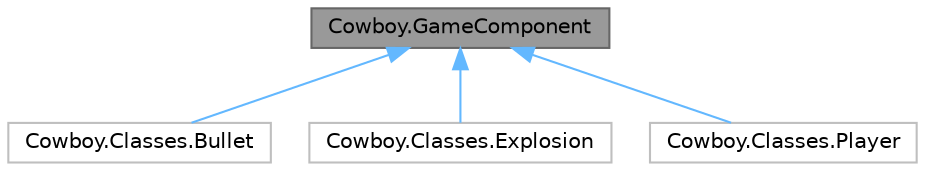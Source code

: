 digraph "Cowboy.GameComponent"
{
 // LATEX_PDF_SIZE
  bgcolor="transparent";
  edge [fontname=Helvetica,fontsize=10,labelfontname=Helvetica,labelfontsize=10];
  node [fontname=Helvetica,fontsize=10,shape=box,height=0.2,width=0.4];
  Node1 [id="Node000001",label="Cowboy.GameComponent",height=0.2,width=0.4,color="gray40", fillcolor="grey60", style="filled", fontcolor="black",tooltip=" "];
  Node1 -> Node2 [id="edge1_Node000001_Node000002",dir="back",color="steelblue1",style="solid",tooltip=" "];
  Node2 [id="Node000002",label="Cowboy.Classes.Bullet",height=0.2,width=0.4,color="grey75", fillcolor="white", style="filled",URL="$class_cowboy_1_1_classes_1_1_bullet.html",tooltip=" "];
  Node1 -> Node3 [id="edge2_Node000001_Node000003",dir="back",color="steelblue1",style="solid",tooltip=" "];
  Node3 [id="Node000003",label="Cowboy.Classes.Explosion",height=0.2,width=0.4,color="grey75", fillcolor="white", style="filled",URL="$class_cowboy_1_1_classes_1_1_explosion.html",tooltip=" "];
  Node1 -> Node4 [id="edge3_Node000001_Node000004",dir="back",color="steelblue1",style="solid",tooltip=" "];
  Node4 [id="Node000004",label="Cowboy.Classes.Player",height=0.2,width=0.4,color="grey75", fillcolor="white", style="filled",URL="$class_cowboy_1_1_classes_1_1_player.html",tooltip=" "];
}
